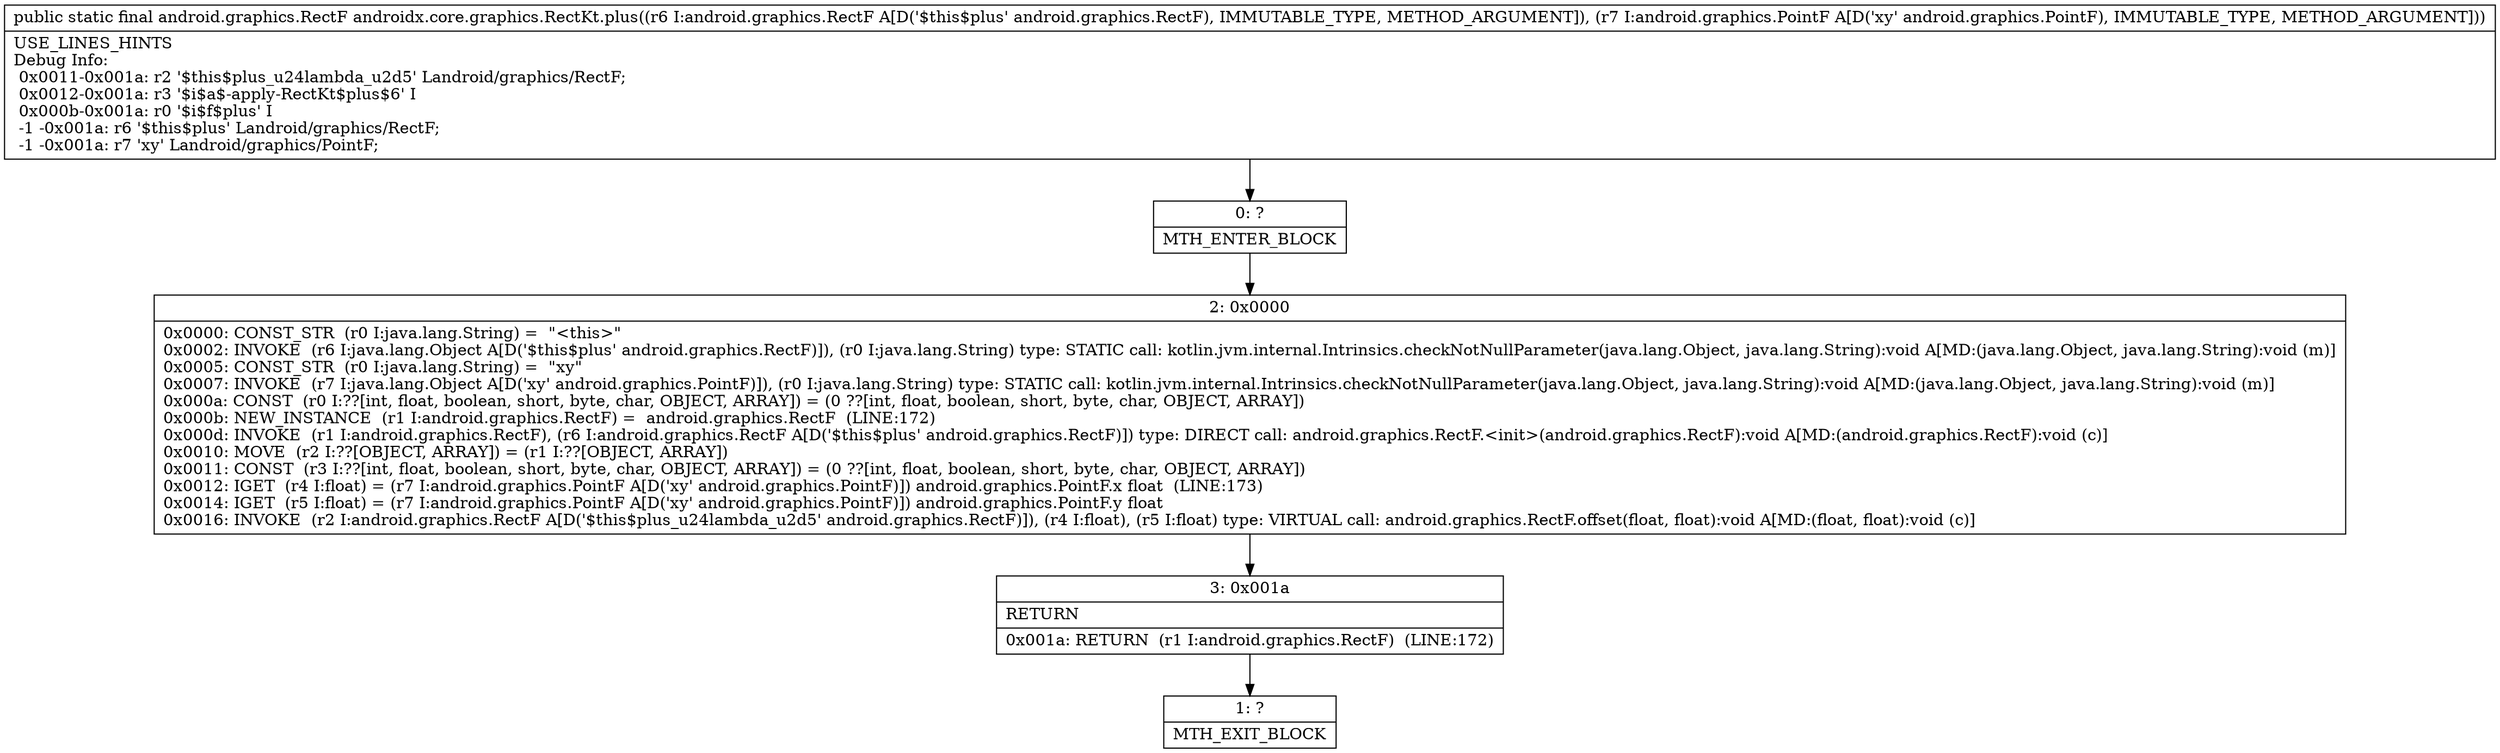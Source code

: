 digraph "CFG forandroidx.core.graphics.RectKt.plus(Landroid\/graphics\/RectF;Landroid\/graphics\/PointF;)Landroid\/graphics\/RectF;" {
Node_0 [shape=record,label="{0\:\ ?|MTH_ENTER_BLOCK\l}"];
Node_2 [shape=record,label="{2\:\ 0x0000|0x0000: CONST_STR  (r0 I:java.lang.String) =  \"\<this\>\" \l0x0002: INVOKE  (r6 I:java.lang.Object A[D('$this$plus' android.graphics.RectF)]), (r0 I:java.lang.String) type: STATIC call: kotlin.jvm.internal.Intrinsics.checkNotNullParameter(java.lang.Object, java.lang.String):void A[MD:(java.lang.Object, java.lang.String):void (m)]\l0x0005: CONST_STR  (r0 I:java.lang.String) =  \"xy\" \l0x0007: INVOKE  (r7 I:java.lang.Object A[D('xy' android.graphics.PointF)]), (r0 I:java.lang.String) type: STATIC call: kotlin.jvm.internal.Intrinsics.checkNotNullParameter(java.lang.Object, java.lang.String):void A[MD:(java.lang.Object, java.lang.String):void (m)]\l0x000a: CONST  (r0 I:??[int, float, boolean, short, byte, char, OBJECT, ARRAY]) = (0 ??[int, float, boolean, short, byte, char, OBJECT, ARRAY]) \l0x000b: NEW_INSTANCE  (r1 I:android.graphics.RectF) =  android.graphics.RectF  (LINE:172)\l0x000d: INVOKE  (r1 I:android.graphics.RectF), (r6 I:android.graphics.RectF A[D('$this$plus' android.graphics.RectF)]) type: DIRECT call: android.graphics.RectF.\<init\>(android.graphics.RectF):void A[MD:(android.graphics.RectF):void (c)]\l0x0010: MOVE  (r2 I:??[OBJECT, ARRAY]) = (r1 I:??[OBJECT, ARRAY]) \l0x0011: CONST  (r3 I:??[int, float, boolean, short, byte, char, OBJECT, ARRAY]) = (0 ??[int, float, boolean, short, byte, char, OBJECT, ARRAY]) \l0x0012: IGET  (r4 I:float) = (r7 I:android.graphics.PointF A[D('xy' android.graphics.PointF)]) android.graphics.PointF.x float  (LINE:173)\l0x0014: IGET  (r5 I:float) = (r7 I:android.graphics.PointF A[D('xy' android.graphics.PointF)]) android.graphics.PointF.y float \l0x0016: INVOKE  (r2 I:android.graphics.RectF A[D('$this$plus_u24lambda_u2d5' android.graphics.RectF)]), (r4 I:float), (r5 I:float) type: VIRTUAL call: android.graphics.RectF.offset(float, float):void A[MD:(float, float):void (c)]\l}"];
Node_3 [shape=record,label="{3\:\ 0x001a|RETURN\l|0x001a: RETURN  (r1 I:android.graphics.RectF)  (LINE:172)\l}"];
Node_1 [shape=record,label="{1\:\ ?|MTH_EXIT_BLOCK\l}"];
MethodNode[shape=record,label="{public static final android.graphics.RectF androidx.core.graphics.RectKt.plus((r6 I:android.graphics.RectF A[D('$this$plus' android.graphics.RectF), IMMUTABLE_TYPE, METHOD_ARGUMENT]), (r7 I:android.graphics.PointF A[D('xy' android.graphics.PointF), IMMUTABLE_TYPE, METHOD_ARGUMENT]))  | USE_LINES_HINTS\lDebug Info:\l  0x0011\-0x001a: r2 '$this$plus_u24lambda_u2d5' Landroid\/graphics\/RectF;\l  0x0012\-0x001a: r3 '$i$a$\-apply\-RectKt$plus$6' I\l  0x000b\-0x001a: r0 '$i$f$plus' I\l  \-1 \-0x001a: r6 '$this$plus' Landroid\/graphics\/RectF;\l  \-1 \-0x001a: r7 'xy' Landroid\/graphics\/PointF;\l}"];
MethodNode -> Node_0;Node_0 -> Node_2;
Node_2 -> Node_3;
Node_3 -> Node_1;
}

